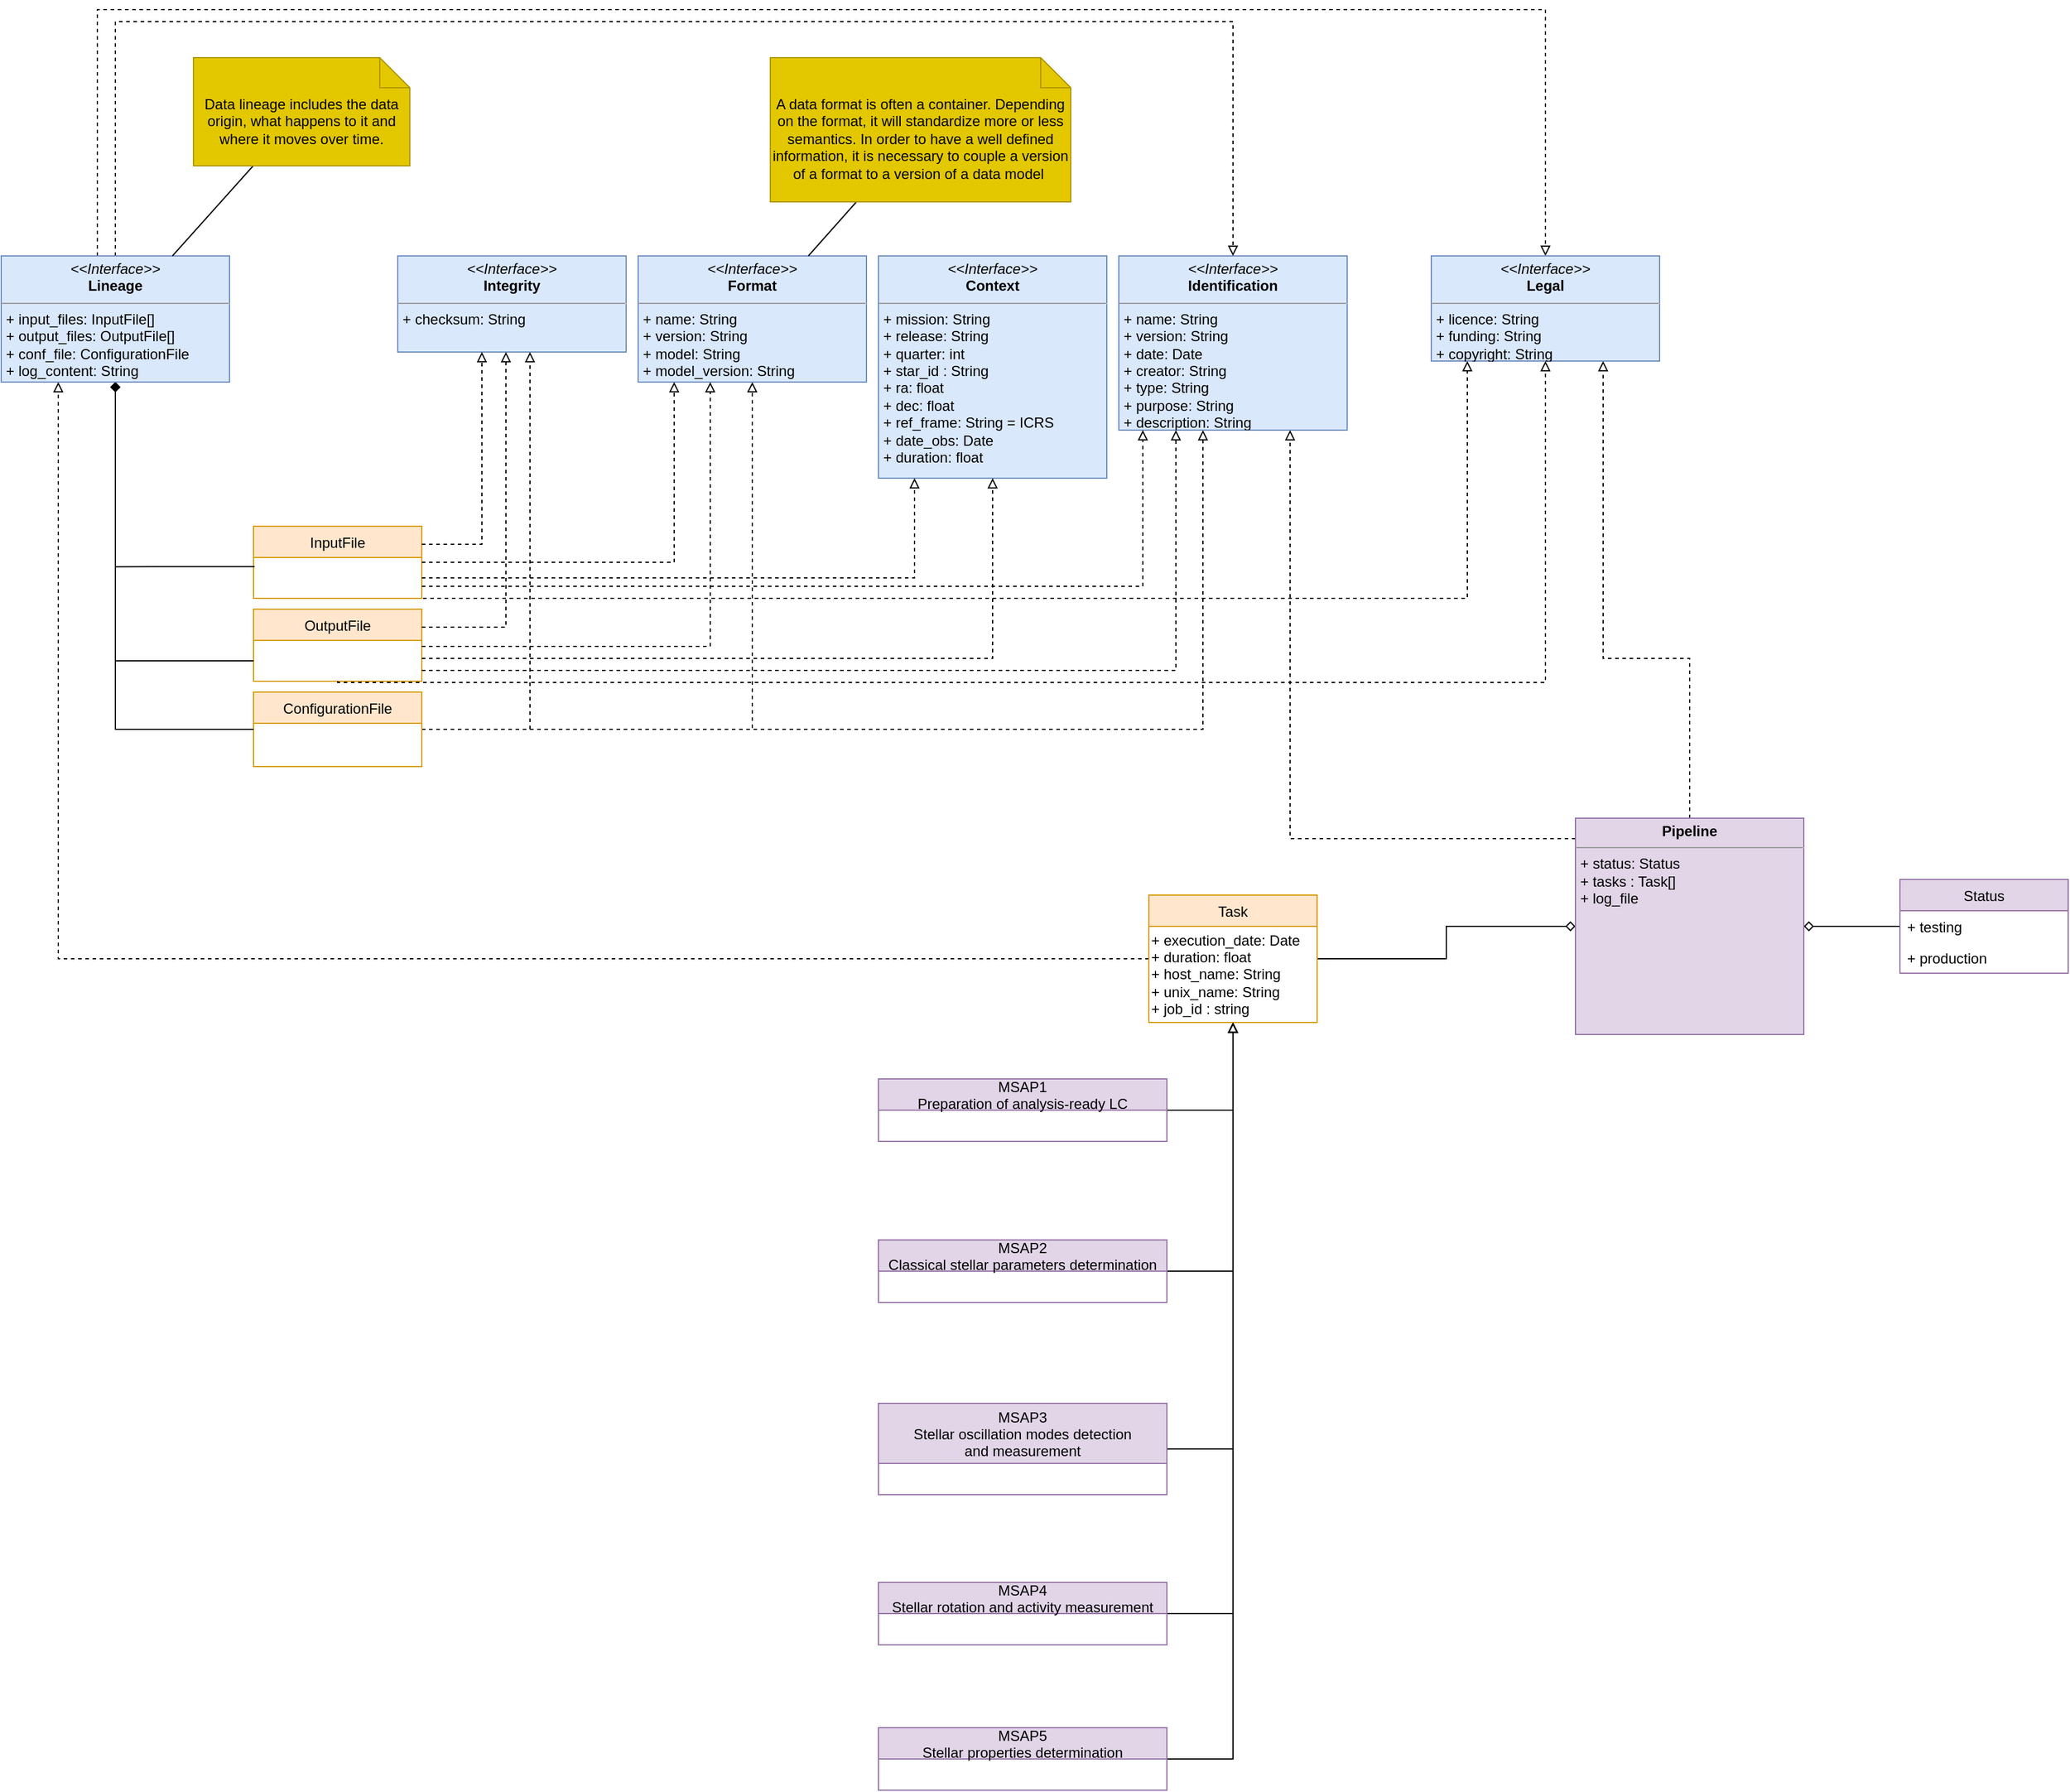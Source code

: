 <mxfile version="17.4.0" type="github">
  <diagram id="C5RBs43oDa-KdzZeNtuy" name="Page-1">
    <mxGraphModel dx="765" dy="1688" grid="1" gridSize="10" guides="1" tooltips="1" connect="1" arrows="1" fold="1" page="1" pageScale="1" pageWidth="827" pageHeight="1169" math="0" shadow="0">
      <root>
        <mxCell id="WIyWlLk6GJQsqaUBKTNV-0" />
        <mxCell id="WIyWlLk6GJQsqaUBKTNV-1" parent="WIyWlLk6GJQsqaUBKTNV-0" />
        <mxCell id="Z4njpO4A_nNll7LZ9qE9-79" style="edgeStyle=orthogonalEdgeStyle;rounded=0;orthogonalLoop=1;jettySize=auto;html=1;entryX=0.5;entryY=1;entryDx=0;entryDy=0;startArrow=none;startFill=0;endArrow=block;endFill=0;" edge="1" parent="WIyWlLk6GJQsqaUBKTNV-1" source="Z4njpO4A_nNll7LZ9qE9-9" target="Z4njpO4A_nNll7LZ9qE9-49">
          <mxGeometry relative="1" as="geometry">
            <Array as="points">
              <mxPoint x="1265" y="776" />
            </Array>
          </mxGeometry>
        </mxCell>
        <mxCell id="Z4njpO4A_nNll7LZ9qE9-83" style="edgeStyle=orthogonalEdgeStyle;rounded=0;orthogonalLoop=1;jettySize=auto;html=1;entryX=0.25;entryY=1;entryDx=0;entryDy=0;startArrow=none;startFill=0;endArrow=block;endFill=0;dashed=1;exitX=0;exitY=0.5;exitDx=0;exitDy=0;" edge="1" parent="WIyWlLk6GJQsqaUBKTNV-1" source="Z4njpO4A_nNll7LZ9qE9-49" target="Z4njpO4A_nNll7LZ9qE9-54">
          <mxGeometry relative="1" as="geometry" />
        </mxCell>
        <mxCell id="Z4njpO4A_nNll7LZ9qE9-9" value="MSAP1&#xa;Preparation of analysis-ready LC" style="swimlane;fontStyle=0;childLayout=stackLayout;horizontal=1;startSize=26;fillColor=#e1d5e7;horizontalStack=0;resizeParent=1;resizeParentMax=0;resizeLast=0;collapsible=1;marginBottom=0;strokeColor=#9673a6;" vertex="1" parent="WIyWlLk6GJQsqaUBKTNV-1">
          <mxGeometry x="970" y="750" width="240" height="52" as="geometry" />
        </mxCell>
        <mxCell id="Z4njpO4A_nNll7LZ9qE9-80" style="edgeStyle=orthogonalEdgeStyle;rounded=0;orthogonalLoop=1;jettySize=auto;html=1;entryX=0.5;entryY=1;entryDx=0;entryDy=0;startArrow=none;startFill=0;endArrow=block;endFill=0;" edge="1" parent="WIyWlLk6GJQsqaUBKTNV-1" source="Z4njpO4A_nNll7LZ9qE9-13" target="Z4njpO4A_nNll7LZ9qE9-49">
          <mxGeometry relative="1" as="geometry">
            <Array as="points">
              <mxPoint x="1265" y="910" />
            </Array>
          </mxGeometry>
        </mxCell>
        <mxCell id="Z4njpO4A_nNll7LZ9qE9-13" value="MSAP2&#xa;Classical stellar parameters determination" style="swimlane;fontStyle=0;childLayout=stackLayout;horizontal=1;startSize=26;fillColor=#e1d5e7;horizontalStack=0;resizeParent=1;resizeParentMax=0;resizeLast=0;collapsible=1;marginBottom=0;strokeColor=#9673a6;" vertex="1" parent="WIyWlLk6GJQsqaUBKTNV-1">
          <mxGeometry x="970" y="884" width="240" height="52" as="geometry" />
        </mxCell>
        <mxCell id="Z4njpO4A_nNll7LZ9qE9-81" style="edgeStyle=orthogonalEdgeStyle;rounded=0;orthogonalLoop=1;jettySize=auto;html=1;entryX=0.5;entryY=1;entryDx=0;entryDy=0;startArrow=none;startFill=0;endArrow=block;endFill=0;" edge="1" parent="WIyWlLk6GJQsqaUBKTNV-1" source="Z4njpO4A_nNll7LZ9qE9-17" target="Z4njpO4A_nNll7LZ9qE9-49">
          <mxGeometry relative="1" as="geometry">
            <Array as="points">
              <mxPoint x="1265" y="1058" />
            </Array>
          </mxGeometry>
        </mxCell>
        <mxCell id="Z4njpO4A_nNll7LZ9qE9-17" value="MSAP3&#xa;Stellar oscillation modes detection &#xa;and measurement" style="swimlane;fontStyle=0;childLayout=stackLayout;horizontal=1;startSize=50;fillColor=#e1d5e7;horizontalStack=0;resizeParent=1;resizeParentMax=0;resizeLast=0;collapsible=1;marginBottom=0;strokeColor=#9673a6;" vertex="1" parent="WIyWlLk6GJQsqaUBKTNV-1">
          <mxGeometry x="970" y="1020" width="240" height="76" as="geometry" />
        </mxCell>
        <mxCell id="Z4njpO4A_nNll7LZ9qE9-82" style="edgeStyle=orthogonalEdgeStyle;rounded=0;orthogonalLoop=1;jettySize=auto;html=1;entryX=0.5;entryY=1;entryDx=0;entryDy=0;startArrow=none;startFill=0;endArrow=block;endFill=0;" edge="1" parent="WIyWlLk6GJQsqaUBKTNV-1" source="Z4njpO4A_nNll7LZ9qE9-21" target="Z4njpO4A_nNll7LZ9qE9-49">
          <mxGeometry relative="1" as="geometry">
            <Array as="points">
              <mxPoint x="1265" y="1195" />
            </Array>
          </mxGeometry>
        </mxCell>
        <mxCell id="Z4njpO4A_nNll7LZ9qE9-21" value="MSAP4&#xa;Stellar rotation and activity measurement" style="swimlane;fontStyle=0;childLayout=stackLayout;horizontal=1;startSize=26;fillColor=#e1d5e7;horizontalStack=0;resizeParent=1;resizeParentMax=0;resizeLast=0;collapsible=1;marginBottom=0;strokeColor=#9673a6;" vertex="1" parent="WIyWlLk6GJQsqaUBKTNV-1">
          <mxGeometry x="970" y="1169" width="240" height="52" as="geometry" />
        </mxCell>
        <mxCell id="Z4njpO4A_nNll7LZ9qE9-31" style="edgeStyle=orthogonalEdgeStyle;rounded=0;orthogonalLoop=1;jettySize=auto;html=1;startArrow=diamond;startFill=0;endArrow=none;endFill=0;" edge="1" parent="WIyWlLk6GJQsqaUBKTNV-1" source="Z4njpO4A_nNll7LZ9qE9-25" target="Z4njpO4A_nNll7LZ9qE9-27">
          <mxGeometry relative="1" as="geometry" />
        </mxCell>
        <mxCell id="Z4njpO4A_nNll7LZ9qE9-78" style="edgeStyle=orthogonalEdgeStyle;rounded=0;orthogonalLoop=1;jettySize=auto;html=1;entryX=1;entryY=0.5;entryDx=0;entryDy=0;startArrow=diamond;startFill=0;endArrow=none;endFill=0;" edge="1" parent="WIyWlLk6GJQsqaUBKTNV-1" source="Z4njpO4A_nNll7LZ9qE9-25" target="Z4njpO4A_nNll7LZ9qE9-49">
          <mxGeometry relative="1" as="geometry" />
        </mxCell>
        <mxCell id="Z4njpO4A_nNll7LZ9qE9-85" style="edgeStyle=orthogonalEdgeStyle;rounded=0;orthogonalLoop=1;jettySize=auto;html=1;entryX=0.75;entryY=1;entryDx=0;entryDy=0;dashed=1;startArrow=none;startFill=0;endArrow=block;endFill=0;" edge="1" parent="WIyWlLk6GJQsqaUBKTNV-1" source="Z4njpO4A_nNll7LZ9qE9-25" target="Z4njpO4A_nNll7LZ9qE9-53">
          <mxGeometry relative="1" as="geometry">
            <Array as="points">
              <mxPoint x="1313" y="550" />
            </Array>
          </mxGeometry>
        </mxCell>
        <mxCell id="Z4njpO4A_nNll7LZ9qE9-89" style="edgeStyle=orthogonalEdgeStyle;rounded=0;orthogonalLoop=1;jettySize=auto;html=1;entryX=0.75;entryY=1;entryDx=0;entryDy=0;dashed=1;startArrow=none;startFill=0;endArrow=block;endFill=0;" edge="1" parent="WIyWlLk6GJQsqaUBKTNV-1" source="Z4njpO4A_nNll7LZ9qE9-25" target="Z4njpO4A_nNll7LZ9qE9-84">
          <mxGeometry relative="1" as="geometry">
            <Array as="points">
              <mxPoint x="1645" y="400" />
              <mxPoint x="1573" y="400" />
              <mxPoint x="1573" y="153" />
            </Array>
          </mxGeometry>
        </mxCell>
        <mxCell id="Z4njpO4A_nNll7LZ9qE9-25" value="&lt;p style=&quot;margin: 0px ; margin-top: 4px ; text-align: center&quot;&gt;&lt;b&gt;Pipeline&lt;/b&gt;&lt;/p&gt;&lt;hr size=&quot;1&quot;&gt;&lt;p style=&quot;margin: 0px ; margin-left: 4px&quot;&gt;&lt;span&gt;+ status: Status&lt;/span&gt;&lt;br&gt;&lt;/p&gt;&lt;p style=&quot;margin: 0px ; margin-left: 4px&quot;&gt;+ tasks : Task[]&lt;/p&gt;&lt;p style=&quot;margin: 0px ; margin-left: 4px&quot;&gt;+ log_file&lt;/p&gt;" style="verticalAlign=top;align=left;overflow=fill;fontSize=12;fontFamily=Helvetica;html=1;fillColor=#e1d5e7;strokeColor=#9673a6;" vertex="1" parent="WIyWlLk6GJQsqaUBKTNV-1">
          <mxGeometry x="1550" y="533" width="190" height="180" as="geometry" />
        </mxCell>
        <mxCell id="Z4njpO4A_nNll7LZ9qE9-26" value="Status" style="swimlane;fontStyle=0;childLayout=stackLayout;horizontal=1;startSize=26;fillColor=#e1d5e7;horizontalStack=0;resizeParent=1;resizeParentMax=0;resizeLast=0;collapsible=1;marginBottom=0;strokeColor=#9673a6;" vertex="1" parent="WIyWlLk6GJQsqaUBKTNV-1">
          <mxGeometry x="1820" y="584" width="140" height="78" as="geometry" />
        </mxCell>
        <mxCell id="Z4njpO4A_nNll7LZ9qE9-27" value="+ testing" style="text;strokeColor=none;fillColor=none;align=left;verticalAlign=top;spacingLeft=4;spacingRight=4;overflow=hidden;rotatable=0;points=[[0,0.5],[1,0.5]];portConstraint=eastwest;" vertex="1" parent="Z4njpO4A_nNll7LZ9qE9-26">
          <mxGeometry y="26" width="140" height="26" as="geometry" />
        </mxCell>
        <mxCell id="Z4njpO4A_nNll7LZ9qE9-29" value="+ production" style="text;strokeColor=none;fillColor=none;align=left;verticalAlign=top;spacingLeft=4;spacingRight=4;overflow=hidden;rotatable=0;points=[[0,0.5],[1,0.5]];portConstraint=eastwest;" vertex="1" parent="Z4njpO4A_nNll7LZ9qE9-26">
          <mxGeometry y="52" width="140" height="26" as="geometry" />
        </mxCell>
        <mxCell id="Z4njpO4A_nNll7LZ9qE9-86" style="edgeStyle=orthogonalEdgeStyle;rounded=0;orthogonalLoop=1;jettySize=auto;html=1;dashed=1;startArrow=none;startFill=0;endArrow=block;endFill=0;exitX=1;exitY=0.5;exitDx=0;exitDy=0;" edge="1" parent="WIyWlLk6GJQsqaUBKTNV-1" source="Z4njpO4A_nNll7LZ9qE9-33" target="Z4njpO4A_nNll7LZ9qE9-84">
          <mxGeometry relative="1" as="geometry">
            <Array as="points">
              <mxPoint x="590" y="350" />
              <mxPoint x="1460" y="350" />
            </Array>
          </mxGeometry>
        </mxCell>
        <mxCell id="Z4njpO4A_nNll7LZ9qE9-32" value="InputFile" style="swimlane;fontStyle=0;childLayout=stackLayout;horizontal=1;startSize=26;fillColor=#ffe6cc;horizontalStack=0;resizeParent=1;resizeParentMax=0;resizeLast=0;collapsible=1;marginBottom=0;strokeColor=#d79b00;" vertex="1" parent="WIyWlLk6GJQsqaUBKTNV-1">
          <mxGeometry x="450" y="290" width="140" height="60" as="geometry" />
        </mxCell>
        <mxCell id="Z4njpO4A_nNll7LZ9qE9-33" value="&#xa;" style="text;strokeColor=none;fillColor=none;align=left;verticalAlign=top;spacingLeft=4;spacingRight=4;overflow=hidden;rotatable=0;points=[[0,0.5],[1,0.5]];portConstraint=eastwest;" vertex="1" parent="Z4njpO4A_nNll7LZ9qE9-32">
          <mxGeometry y="26" width="140" height="34" as="geometry" />
        </mxCell>
        <mxCell id="Z4njpO4A_nNll7LZ9qE9-38" value="OutputFile" style="swimlane;fontStyle=0;childLayout=stackLayout;horizontal=1;startSize=26;fillColor=#ffe6cc;horizontalStack=0;resizeParent=1;resizeParentMax=0;resizeLast=0;collapsible=1;marginBottom=0;strokeColor=#d79b00;" vertex="1" parent="WIyWlLk6GJQsqaUBKTNV-1">
          <mxGeometry x="450" y="359" width="140" height="60" as="geometry" />
        </mxCell>
        <mxCell id="Z4njpO4A_nNll7LZ9qE9-39" value="&#xa;" style="text;strokeColor=none;fillColor=none;align=left;verticalAlign=top;spacingLeft=4;spacingRight=4;overflow=hidden;rotatable=0;points=[[0,0.5],[1,0.5]];portConstraint=eastwest;" vertex="1" parent="Z4njpO4A_nNll7LZ9qE9-38">
          <mxGeometry y="26" width="140" height="34" as="geometry" />
        </mxCell>
        <mxCell id="Z4njpO4A_nNll7LZ9qE9-70" style="edgeStyle=orthogonalEdgeStyle;rounded=0;orthogonalLoop=1;jettySize=auto;html=1;dashed=1;startArrow=none;startFill=0;endArrow=block;endFill=0;" edge="1" parent="WIyWlLk6GJQsqaUBKTNV-1" source="Z4njpO4A_nNll7LZ9qE9-40" target="Z4njpO4A_nNll7LZ9qE9-56">
          <mxGeometry relative="1" as="geometry">
            <Array as="points">
              <mxPoint x="680" y="459" />
            </Array>
          </mxGeometry>
        </mxCell>
        <mxCell id="Z4njpO4A_nNll7LZ9qE9-71" style="edgeStyle=orthogonalEdgeStyle;rounded=0;orthogonalLoop=1;jettySize=auto;html=1;dashed=1;startArrow=none;startFill=0;endArrow=block;endFill=0;" edge="1" parent="WIyWlLk6GJQsqaUBKTNV-1" source="Z4njpO4A_nNll7LZ9qE9-40" target="Z4njpO4A_nNll7LZ9qE9-53">
          <mxGeometry relative="1" as="geometry">
            <Array as="points">
              <mxPoint x="1240" y="459" />
            </Array>
          </mxGeometry>
        </mxCell>
        <mxCell id="Z4njpO4A_nNll7LZ9qE9-76" style="edgeStyle=orthogonalEdgeStyle;rounded=0;orthogonalLoop=1;jettySize=auto;html=1;dashed=1;startArrow=none;startFill=0;endArrow=block;endFill=0;" edge="1" parent="WIyWlLk6GJQsqaUBKTNV-1" source="Z4njpO4A_nNll7LZ9qE9-40" target="Z4njpO4A_nNll7LZ9qE9-72">
          <mxGeometry relative="1" as="geometry" />
        </mxCell>
        <mxCell id="Z4njpO4A_nNll7LZ9qE9-40" value="ConfigurationFile" style="swimlane;fontStyle=0;childLayout=stackLayout;horizontal=1;startSize=26;fillColor=#ffe6cc;horizontalStack=0;resizeParent=1;resizeParentMax=0;resizeLast=0;collapsible=1;marginBottom=0;strokeColor=#d79b00;" vertex="1" parent="WIyWlLk6GJQsqaUBKTNV-1">
          <mxGeometry x="450" y="428" width="140" height="62" as="geometry" />
        </mxCell>
        <mxCell id="Z4njpO4A_nNll7LZ9qE9-49" value="Task" style="swimlane;fontStyle=0;childLayout=stackLayout;horizontal=1;startSize=26;fillColor=#ffe6cc;horizontalStack=0;resizeParent=1;resizeParentMax=0;resizeLast=0;collapsible=1;marginBottom=0;strokeColor=#d79b00;" vertex="1" parent="WIyWlLk6GJQsqaUBKTNV-1">
          <mxGeometry x="1195" y="597" width="140" height="106" as="geometry" />
        </mxCell>
        <mxCell id="Z4njpO4A_nNll7LZ9qE9-91" value="+ execution_date: Date&lt;br&gt;+ duration: float&lt;br&gt;+ host_name: String&lt;br&gt;+ unix_name: String&lt;br&gt;+ job_id : string" style="text;html=1;align=left;verticalAlign=middle;resizable=0;points=[];autosize=1;strokeColor=none;fillColor=none;" vertex="1" parent="Z4njpO4A_nNll7LZ9qE9-49">
          <mxGeometry y="26" width="140" height="80" as="geometry" />
        </mxCell>
        <mxCell id="Z4njpO4A_nNll7LZ9qE9-53" value="&lt;p style=&quot;margin: 0px ; margin-top: 4px ; text-align: center&quot;&gt;&lt;i&gt;&amp;lt;&amp;lt;Interface&amp;gt;&amp;gt;&lt;/i&gt;&lt;br&gt;&lt;b&gt;Identification&lt;/b&gt;&lt;/p&gt;&lt;hr size=&quot;1&quot;&gt;&lt;p style=&quot;margin: 0px ; margin-left: 4px&quot;&gt;+ name: String&lt;/p&gt;&lt;p style=&quot;margin: 0px ; margin-left: 4px&quot;&gt;+ version: String&lt;/p&gt;&lt;p style=&quot;margin: 0px ; margin-left: 4px&quot;&gt;+ date: Date&lt;/p&gt;&lt;p style=&quot;margin: 0px ; margin-left: 4px&quot;&gt;+ creator: String&lt;/p&gt;&lt;p style=&quot;margin: 0px ; margin-left: 4px&quot;&gt;+ type: String&lt;/p&gt;&lt;p style=&quot;margin: 0px ; margin-left: 4px&quot;&gt;+ purpose: String&lt;/p&gt;&lt;p style=&quot;margin: 0px ; margin-left: 4px&quot;&gt;+ description: String&lt;/p&gt;" style="verticalAlign=top;align=left;overflow=fill;fontSize=12;fontFamily=Helvetica;html=1;fillColor=#dae8fc;strokeColor=#6c8ebf;" vertex="1" parent="WIyWlLk6GJQsqaUBKTNV-1">
          <mxGeometry x="1170" y="65" width="190" height="145" as="geometry" />
        </mxCell>
        <mxCell id="Z4njpO4A_nNll7LZ9qE9-58" style="edgeStyle=orthogonalEdgeStyle;rounded=0;orthogonalLoop=1;jettySize=auto;html=1;entryX=0.006;entryY=0.225;entryDx=0;entryDy=0;entryPerimeter=0;startArrow=diamond;startFill=1;endArrow=none;endFill=0;" edge="1" parent="WIyWlLk6GJQsqaUBKTNV-1" source="Z4njpO4A_nNll7LZ9qE9-54" target="Z4njpO4A_nNll7LZ9qE9-33">
          <mxGeometry relative="1" as="geometry" />
        </mxCell>
        <mxCell id="Z4njpO4A_nNll7LZ9qE9-59" style="edgeStyle=orthogonalEdgeStyle;rounded=0;orthogonalLoop=1;jettySize=auto;html=1;startArrow=diamond;startFill=1;endArrow=none;endFill=0;" edge="1" parent="WIyWlLk6GJQsqaUBKTNV-1" source="Z4njpO4A_nNll7LZ9qE9-54" target="Z4njpO4A_nNll7LZ9qE9-39">
          <mxGeometry relative="1" as="geometry" />
        </mxCell>
        <mxCell id="Z4njpO4A_nNll7LZ9qE9-62" style="edgeStyle=orthogonalEdgeStyle;rounded=0;orthogonalLoop=1;jettySize=auto;html=1;entryX=0;entryY=0.5;entryDx=0;entryDy=0;startArrow=diamond;startFill=1;endArrow=none;endFill=0;" edge="1" parent="WIyWlLk6GJQsqaUBKTNV-1" source="Z4njpO4A_nNll7LZ9qE9-54" target="Z4njpO4A_nNll7LZ9qE9-40">
          <mxGeometry relative="1" as="geometry">
            <Array as="points">
              <mxPoint x="335" y="459" />
            </Array>
          </mxGeometry>
        </mxCell>
        <mxCell id="Z4njpO4A_nNll7LZ9qE9-95" style="edgeStyle=orthogonalEdgeStyle;rounded=0;orthogonalLoop=1;jettySize=auto;html=1;entryX=0.5;entryY=0;entryDx=0;entryDy=0;startArrow=none;startFill=0;endArrow=block;endFill=0;dashed=1;" edge="1" parent="WIyWlLk6GJQsqaUBKTNV-1" source="Z4njpO4A_nNll7LZ9qE9-54" target="Z4njpO4A_nNll7LZ9qE9-53">
          <mxGeometry relative="1" as="geometry">
            <Array as="points">
              <mxPoint x="335" y="-130" />
              <mxPoint x="1265" y="-130" />
            </Array>
          </mxGeometry>
        </mxCell>
        <mxCell id="Z4njpO4A_nNll7LZ9qE9-96" style="edgeStyle=orthogonalEdgeStyle;rounded=0;orthogonalLoop=1;jettySize=auto;html=1;entryX=0.5;entryY=0;entryDx=0;entryDy=0;dashed=1;startArrow=none;startFill=0;endArrow=block;endFill=0;" edge="1" parent="WIyWlLk6GJQsqaUBKTNV-1" source="Z4njpO4A_nNll7LZ9qE9-54" target="Z4njpO4A_nNll7LZ9qE9-84">
          <mxGeometry relative="1" as="geometry">
            <Array as="points">
              <mxPoint x="320" y="-140" />
              <mxPoint x="1525" y="-140" />
            </Array>
          </mxGeometry>
        </mxCell>
        <mxCell id="Z4njpO4A_nNll7LZ9qE9-54" value="&lt;p style=&quot;margin: 0px ; margin-top: 4px ; text-align: center&quot;&gt;&lt;i&gt;&amp;lt;&amp;lt;Interface&amp;gt;&amp;gt;&lt;/i&gt;&lt;br&gt;&lt;b&gt;Lineage&lt;/b&gt;&lt;/p&gt;&lt;hr size=&quot;1&quot;&gt;&lt;p style=&quot;margin: 0px 0px 0px 4px&quot;&gt;+ input_files: InputFile[]&lt;/p&gt;&lt;p style=&quot;margin: 0px 0px 0px 4px&quot;&gt;+ output_files: OutputFile[]&lt;/p&gt;&lt;p style=&quot;margin: 0px 0px 0px 4px&quot;&gt;+ conf_file: ConfigurationFile&lt;/p&gt;&lt;p style=&quot;margin: 0px 0px 0px 4px&quot;&gt;+ log_content: String&lt;/p&gt;" style="verticalAlign=top;align=left;overflow=fill;fontSize=12;fontFamily=Helvetica;html=1;fillColor=#dae8fc;strokeColor=#6c8ebf;" vertex="1" parent="WIyWlLk6GJQsqaUBKTNV-1">
          <mxGeometry x="240" y="65" width="190" height="105" as="geometry" />
        </mxCell>
        <mxCell id="Z4njpO4A_nNll7LZ9qE9-56" value="&lt;p style=&quot;margin: 0px ; margin-top: 4px ; text-align: center&quot;&gt;&lt;i&gt;&amp;lt;&amp;lt;Interface&amp;gt;&amp;gt;&lt;/i&gt;&lt;br&gt;&lt;b&gt;Integrity&lt;/b&gt;&lt;/p&gt;&lt;hr size=&quot;1&quot;&gt;&lt;p style=&quot;margin: 0px ; margin-left: 4px&quot;&gt;&lt;span&gt;+ checksum: String&lt;/span&gt;&lt;br&gt;&lt;/p&gt;" style="verticalAlign=top;align=left;overflow=fill;fontSize=12;fontFamily=Helvetica;html=1;fillColor=#dae8fc;strokeColor=#6c8ebf;" vertex="1" parent="WIyWlLk6GJQsqaUBKTNV-1">
          <mxGeometry x="570" y="65" width="190" height="80" as="geometry" />
        </mxCell>
        <mxCell id="Z4njpO4A_nNll7LZ9qE9-57" value="&lt;p style=&quot;margin: 0px ; margin-top: 4px ; text-align: center&quot;&gt;&lt;i&gt;&amp;lt;&amp;lt;Interface&amp;gt;&amp;gt;&lt;/i&gt;&lt;br&gt;&lt;b&gt;Context&lt;/b&gt;&lt;/p&gt;&lt;hr size=&quot;1&quot;&gt;&lt;p style=&quot;margin: 0px 0px 0px 4px&quot;&gt;+ mission: String&lt;/p&gt;&lt;p style=&quot;margin: 0px 0px 0px 4px&quot;&gt;+ release: String&lt;/p&gt;&lt;p style=&quot;margin: 0px 0px 0px 4px&quot;&gt;+ quarter: int&lt;/p&gt;&lt;p style=&quot;margin: 0px 0px 0px 4px&quot;&gt;+ star_id : String&lt;/p&gt;&lt;p style=&quot;margin: 0px 0px 0px 4px&quot;&gt;+ ra: float&lt;/p&gt;&lt;p style=&quot;margin: 0px 0px 0px 4px&quot;&gt;+ dec: float&lt;/p&gt;&lt;p style=&quot;margin: 0px 0px 0px 4px&quot;&gt;+ ref_frame: String = ICRS&lt;/p&gt;&lt;p style=&quot;margin: 0px 0px 0px 4px&quot;&gt;+ date_obs: Date&lt;/p&gt;&lt;p style=&quot;margin: 0px 0px 0px 4px&quot;&gt;+ duration: float&lt;/p&gt;" style="verticalAlign=top;align=left;overflow=fill;fontSize=12;fontFamily=Helvetica;html=1;fillColor=#dae8fc;strokeColor=#6c8ebf;" vertex="1" parent="WIyWlLk6GJQsqaUBKTNV-1">
          <mxGeometry x="970" y="65" width="190" height="185" as="geometry" />
        </mxCell>
        <mxCell id="Z4njpO4A_nNll7LZ9qE9-63" style="edgeStyle=orthogonalEdgeStyle;rounded=0;orthogonalLoop=1;jettySize=auto;html=1;startArrow=none;startFill=0;endArrow=block;endFill=0;dashed=1;exitX=1;exitY=0.25;exitDx=0;exitDy=0;" edge="1" parent="WIyWlLk6GJQsqaUBKTNV-1" source="Z4njpO4A_nNll7LZ9qE9-32">
          <mxGeometry relative="1" as="geometry">
            <mxPoint x="640" y="145" as="targetPoint" />
            <Array as="points">
              <mxPoint x="640" y="305" />
            </Array>
          </mxGeometry>
        </mxCell>
        <mxCell id="Z4njpO4A_nNll7LZ9qE9-64" style="edgeStyle=orthogonalEdgeStyle;rounded=0;orthogonalLoop=1;jettySize=auto;html=1;dashed=1;startArrow=none;startFill=0;endArrow=block;endFill=0;" edge="1" parent="WIyWlLk6GJQsqaUBKTNV-1" source="Z4njpO4A_nNll7LZ9qE9-33" target="Z4njpO4A_nNll7LZ9qE9-57">
          <mxGeometry relative="1" as="geometry">
            <Array as="points">
              <mxPoint x="1000" y="333" />
            </Array>
          </mxGeometry>
        </mxCell>
        <mxCell id="Z4njpO4A_nNll7LZ9qE9-66" style="edgeStyle=orthogonalEdgeStyle;rounded=0;orthogonalLoop=1;jettySize=auto;html=1;dashed=1;startArrow=none;startFill=0;endArrow=block;endFill=0;" edge="1" parent="WIyWlLk6GJQsqaUBKTNV-1" source="Z4njpO4A_nNll7LZ9qE9-33">
          <mxGeometry relative="1" as="geometry">
            <mxPoint x="1190" y="210" as="targetPoint" />
            <Array as="points">
              <mxPoint x="1190" y="340" />
            </Array>
          </mxGeometry>
        </mxCell>
        <mxCell id="Z4njpO4A_nNll7LZ9qE9-67" style="edgeStyle=orthogonalEdgeStyle;rounded=0;orthogonalLoop=1;jettySize=auto;html=1;dashed=1;startArrow=none;startFill=0;endArrow=block;endFill=0;exitX=1;exitY=0.25;exitDx=0;exitDy=0;" edge="1" parent="WIyWlLk6GJQsqaUBKTNV-1" source="Z4njpO4A_nNll7LZ9qE9-38" target="Z4njpO4A_nNll7LZ9qE9-56">
          <mxGeometry relative="1" as="geometry">
            <Array as="points">
              <mxPoint x="660" y="374" />
            </Array>
          </mxGeometry>
        </mxCell>
        <mxCell id="Z4njpO4A_nNll7LZ9qE9-68" style="edgeStyle=orthogonalEdgeStyle;rounded=0;orthogonalLoop=1;jettySize=auto;html=1;entryX=0.5;entryY=1;entryDx=0;entryDy=0;dashed=1;startArrow=none;startFill=0;endArrow=block;endFill=0;" edge="1" parent="WIyWlLk6GJQsqaUBKTNV-1" source="Z4njpO4A_nNll7LZ9qE9-39" target="Z4njpO4A_nNll7LZ9qE9-57">
          <mxGeometry relative="1" as="geometry">
            <Array as="points">
              <mxPoint x="1065" y="400" />
            </Array>
          </mxGeometry>
        </mxCell>
        <mxCell id="Z4njpO4A_nNll7LZ9qE9-69" style="edgeStyle=orthogonalEdgeStyle;rounded=0;orthogonalLoop=1;jettySize=auto;html=1;entryX=0.25;entryY=1;entryDx=0;entryDy=0;dashed=1;startArrow=none;startFill=0;endArrow=block;endFill=0;" edge="1" parent="WIyWlLk6GJQsqaUBKTNV-1" source="Z4njpO4A_nNll7LZ9qE9-39" target="Z4njpO4A_nNll7LZ9qE9-53">
          <mxGeometry relative="1" as="geometry">
            <Array as="points">
              <mxPoint x="1218" y="410" />
            </Array>
          </mxGeometry>
        </mxCell>
        <mxCell id="Z4njpO4A_nNll7LZ9qE9-72" value="&lt;p style=&quot;margin: 0px ; margin-top: 4px ; text-align: center&quot;&gt;&lt;i&gt;&amp;lt;&amp;lt;Interface&amp;gt;&amp;gt;&lt;/i&gt;&lt;br&gt;&lt;b&gt;Format&lt;/b&gt;&lt;/p&gt;&lt;hr size=&quot;1&quot;&gt;&lt;p style=&quot;margin: 0px ; margin-left: 4px&quot;&gt;&lt;span&gt;+ name: String&lt;/span&gt;&lt;br&gt;&lt;/p&gt;&lt;p style=&quot;margin: 0px ; margin-left: 4px&quot;&gt;&lt;span&gt;+ version: String&lt;/span&gt;&lt;/p&gt;&lt;p style=&quot;margin: 0px ; margin-left: 4px&quot;&gt;&lt;span&gt;+ model: String&lt;/span&gt;&lt;/p&gt;&lt;p style=&quot;margin: 0px ; margin-left: 4px&quot;&gt;&lt;span&gt;+ model_version: String&lt;/span&gt;&lt;/p&gt;" style="verticalAlign=top;align=left;overflow=fill;fontSize=12;fontFamily=Helvetica;html=1;fillColor=#dae8fc;strokeColor=#6c8ebf;" vertex="1" parent="WIyWlLk6GJQsqaUBKTNV-1">
          <mxGeometry x="770" y="65" width="190" height="105" as="geometry" />
        </mxCell>
        <mxCell id="Z4njpO4A_nNll7LZ9qE9-74" style="edgeStyle=orthogonalEdgeStyle;rounded=0;orthogonalLoop=1;jettySize=auto;html=1;dashed=1;startArrow=none;startFill=0;endArrow=block;endFill=0;" edge="1" parent="WIyWlLk6GJQsqaUBKTNV-1" source="Z4njpO4A_nNll7LZ9qE9-33" target="Z4njpO4A_nNll7LZ9qE9-72">
          <mxGeometry relative="1" as="geometry">
            <Array as="points">
              <mxPoint x="800" y="320" />
            </Array>
          </mxGeometry>
        </mxCell>
        <mxCell id="Z4njpO4A_nNll7LZ9qE9-75" style="edgeStyle=orthogonalEdgeStyle;rounded=0;orthogonalLoop=1;jettySize=auto;html=1;dashed=1;startArrow=none;startFill=0;endArrow=block;endFill=0;" edge="1" parent="WIyWlLk6GJQsqaUBKTNV-1" source="Z4njpO4A_nNll7LZ9qE9-39" target="Z4njpO4A_nNll7LZ9qE9-72">
          <mxGeometry relative="1" as="geometry">
            <Array as="points">
              <mxPoint x="830" y="390" />
            </Array>
          </mxGeometry>
        </mxCell>
        <mxCell id="Z4njpO4A_nNll7LZ9qE9-84" value="&lt;p style=&quot;margin: 0px ; margin-top: 4px ; text-align: center&quot;&gt;&lt;i&gt;&amp;lt;&amp;lt;Interface&amp;gt;&amp;gt;&lt;/i&gt;&lt;br&gt;&lt;b&gt;Legal&lt;/b&gt;&lt;/p&gt;&lt;hr size=&quot;1&quot;&gt;&lt;p style=&quot;margin: 0px 0px 0px 4px&quot;&gt;+ licence: String&lt;/p&gt;&lt;p style=&quot;margin: 0px 0px 0px 4px&quot;&gt;+ funding: String&lt;/p&gt;&lt;p style=&quot;margin: 0px 0px 0px 4px&quot;&gt;+ copyright: String&lt;/p&gt;" style="verticalAlign=top;align=left;overflow=fill;fontSize=12;fontFamily=Helvetica;html=1;fillColor=#dae8fc;strokeColor=#6c8ebf;" vertex="1" parent="WIyWlLk6GJQsqaUBKTNV-1">
          <mxGeometry x="1430" y="65" width="190" height="87.5" as="geometry" />
        </mxCell>
        <mxCell id="Z4njpO4A_nNll7LZ9qE9-87" style="edgeStyle=orthogonalEdgeStyle;rounded=0;orthogonalLoop=1;jettySize=auto;html=1;entryX=0.5;entryY=1;entryDx=0;entryDy=0;dashed=1;startArrow=none;startFill=0;endArrow=block;endFill=0;" edge="1" parent="WIyWlLk6GJQsqaUBKTNV-1" source="Z4njpO4A_nNll7LZ9qE9-39" target="Z4njpO4A_nNll7LZ9qE9-84">
          <mxGeometry relative="1" as="geometry">
            <Array as="points">
              <mxPoint x="520" y="420" />
              <mxPoint x="1525" y="420" />
            </Array>
          </mxGeometry>
        </mxCell>
        <mxCell id="Z4njpO4A_nNll7LZ9qE9-94" style="rounded=0;orthogonalLoop=1;jettySize=auto;html=1;startArrow=none;startFill=0;endArrow=none;endFill=0;" edge="1" parent="WIyWlLk6GJQsqaUBKTNV-1" source="Z4njpO4A_nNll7LZ9qE9-92" target="Z4njpO4A_nNll7LZ9qE9-72">
          <mxGeometry relative="1" as="geometry" />
        </mxCell>
        <mxCell id="Z4njpO4A_nNll7LZ9qE9-92" value="A data format is often a container. Depending on the format, it will standardize more or less semantics. In order to have a well defined information, it is necessary to couple a version of a format to a version of a data model&amp;nbsp;" style="shape=note2;boundedLbl=1;whiteSpace=wrap;html=1;size=25;verticalAlign=top;align=center;fillColor=#e3c800;strokeColor=#B09500;fontColor=#000000;" vertex="1" parent="WIyWlLk6GJQsqaUBKTNV-1">
          <mxGeometry x="880" y="-100" width="250" height="120" as="geometry" />
        </mxCell>
        <mxCell id="Z4njpO4A_nNll7LZ9qE9-98" style="edgeStyle=orthogonalEdgeStyle;rounded=0;orthogonalLoop=1;jettySize=auto;html=1;startArrow=none;startFill=0;endArrow=block;endFill=0;" edge="1" parent="WIyWlLk6GJQsqaUBKTNV-1" source="Z4njpO4A_nNll7LZ9qE9-97" target="Z4njpO4A_nNll7LZ9qE9-91">
          <mxGeometry relative="1" as="geometry">
            <Array as="points">
              <mxPoint x="1265" y="1316" />
            </Array>
          </mxGeometry>
        </mxCell>
        <mxCell id="Z4njpO4A_nNll7LZ9qE9-97" value="MSAP5&#xa;Stellar properties determination" style="swimlane;fontStyle=0;childLayout=stackLayout;horizontal=1;startSize=26;fillColor=#e1d5e7;horizontalStack=0;resizeParent=1;resizeParentMax=0;resizeLast=0;collapsible=1;marginBottom=0;strokeColor=#9673a6;" vertex="1" parent="WIyWlLk6GJQsqaUBKTNV-1">
          <mxGeometry x="970" y="1290" width="240" height="52" as="geometry" />
        </mxCell>
        <mxCell id="Z4njpO4A_nNll7LZ9qE9-100" style="rounded=0;orthogonalLoop=1;jettySize=auto;html=1;entryX=0.75;entryY=0;entryDx=0;entryDy=0;startArrow=none;startFill=0;endArrow=none;endFill=0;" edge="1" parent="WIyWlLk6GJQsqaUBKTNV-1" source="Z4njpO4A_nNll7LZ9qE9-99" target="Z4njpO4A_nNll7LZ9qE9-54">
          <mxGeometry relative="1" as="geometry" />
        </mxCell>
        <mxCell id="Z4njpO4A_nNll7LZ9qE9-99" value="Data lineage includes the data origin, what happens to it and where it moves over time." style="shape=note2;boundedLbl=1;whiteSpace=wrap;html=1;size=25;verticalAlign=top;align=center;fillColor=#e3c800;fontColor=#000000;strokeColor=#B09500;" vertex="1" parent="WIyWlLk6GJQsqaUBKTNV-1">
          <mxGeometry x="400" y="-100" width="180" height="90" as="geometry" />
        </mxCell>
      </root>
    </mxGraphModel>
  </diagram>
</mxfile>
